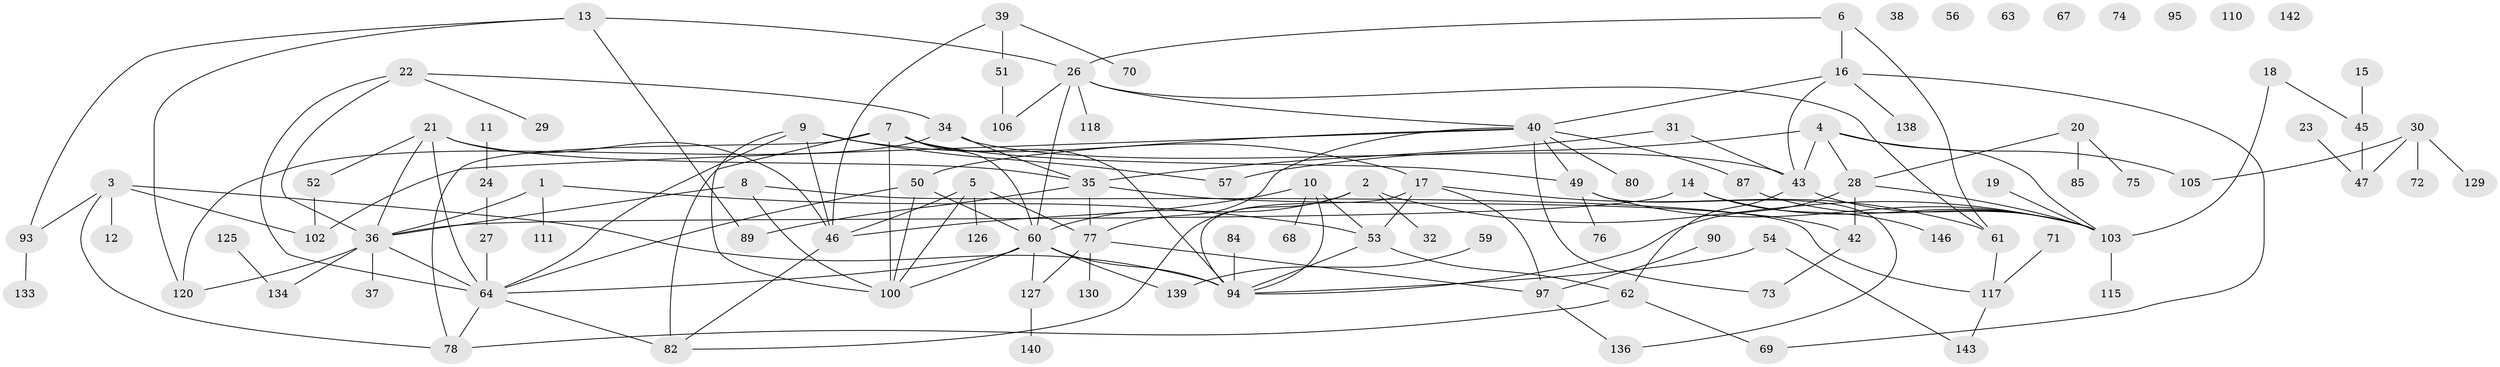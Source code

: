 // original degree distribution, {3: 0.19863013698630136, 1: 0.2602739726027397, 6: 0.04794520547945205, 2: 0.1780821917808219, 4: 0.1643835616438356, 5: 0.06164383561643835, 7: 0.0273972602739726, 0: 0.0547945205479452, 8: 0.00684931506849315}
// Generated by graph-tools (version 1.1) at 2025/41/03/06/25 10:41:24]
// undirected, 105 vertices, 152 edges
graph export_dot {
graph [start="1"]
  node [color=gray90,style=filled];
  1;
  2 [super="+121"];
  3 [super="+58"];
  4 [super="+99"];
  5 [super="+48"];
  6 [super="+113"];
  7 [super="+98"];
  8 [super="+131"];
  9 [super="+119"];
  10 [super="+144"];
  11;
  12 [super="+25"];
  13 [super="+41"];
  14 [super="+66"];
  15;
  16 [super="+91"];
  17 [super="+88"];
  18 [super="+55"];
  19;
  20 [super="+109"];
  21;
  22 [super="+107"];
  23;
  24;
  26 [super="+44"];
  27;
  28 [super="+92"];
  29;
  30 [super="+33"];
  31;
  32;
  34 [super="+135"];
  35 [super="+108"];
  36 [super="+65"];
  37;
  38;
  39 [super="+86"];
  40 [super="+81"];
  42 [super="+101"];
  43;
  45;
  46 [super="+124"];
  47;
  49;
  50 [super="+123"];
  51;
  52;
  53 [super="+104"];
  54;
  56;
  57;
  59;
  60 [super="+96"];
  61;
  62 [super="+114"];
  63;
  64 [super="+122"];
  67;
  68;
  69 [super="+79"];
  70;
  71;
  72;
  73 [super="+83"];
  74;
  75;
  76;
  77 [super="+128"];
  78 [super="+116"];
  80;
  82;
  84;
  85;
  87;
  89;
  90;
  93;
  94 [super="+137"];
  95;
  97;
  100 [super="+145"];
  102;
  103 [super="+141"];
  105;
  106 [super="+112"];
  110;
  111;
  115;
  117 [super="+132"];
  118;
  120;
  125;
  126;
  127;
  129;
  130;
  133;
  134;
  136;
  138;
  139;
  140;
  142;
  143;
  146;
  1 -- 36;
  1 -- 53;
  1 -- 111;
  2 -- 32;
  2 -- 82;
  2 -- 103;
  2 -- 60;
  3 -- 78;
  3 -- 93;
  3 -- 102;
  3 -- 94;
  3 -- 12;
  4 -- 57 [weight=2];
  4 -- 105;
  4 -- 103;
  4 -- 43;
  4 -- 28;
  5 -- 46 [weight=2];
  5 -- 77;
  5 -- 100;
  5 -- 126;
  6 -- 61;
  6 -- 16;
  6 -- 26;
  7 -- 49;
  7 -- 78;
  7 -- 82;
  7 -- 100;
  7 -- 60;
  7 -- 94;
  8 -- 100;
  8 -- 117;
  8 -- 36;
  9 -- 57;
  9 -- 64;
  9 -- 100;
  9 -- 46;
  9 -- 17;
  10 -- 53;
  10 -- 46;
  10 -- 68;
  10 -- 94;
  11 -- 24;
  13 -- 89 [weight=2];
  13 -- 120;
  13 -- 26;
  13 -- 93;
  14 -- 36;
  14 -- 146;
  14 -- 103;
  15 -- 45;
  16 -- 40;
  16 -- 43;
  16 -- 69;
  16 -- 138;
  17 -- 53;
  17 -- 61;
  17 -- 97;
  17 -- 94;
  18 -- 45;
  18 -- 103;
  19 -- 103;
  20 -- 85;
  20 -- 28;
  20 -- 75;
  21 -- 36;
  21 -- 46;
  21 -- 52;
  21 -- 64;
  21 -- 35;
  22 -- 29;
  22 -- 34;
  22 -- 64;
  22 -- 36;
  23 -- 47;
  24 -- 27;
  26 -- 60;
  26 -- 118;
  26 -- 61;
  26 -- 106;
  26 -- 40;
  27 -- 64;
  28 -- 42 [weight=2];
  28 -- 94;
  28 -- 103 [weight=2];
  30 -- 129;
  30 -- 72;
  30 -- 105;
  30 -- 47;
  31 -- 35;
  31 -- 43;
  34 -- 120;
  34 -- 43;
  34 -- 35;
  35 -- 89;
  35 -- 42;
  35 -- 77;
  36 -- 37;
  36 -- 120;
  36 -- 134;
  36 -- 64;
  39 -- 51;
  39 -- 70;
  39 -- 46;
  40 -- 73;
  40 -- 80;
  40 -- 87;
  40 -- 102;
  40 -- 49;
  40 -- 50;
  40 -- 77;
  42 -- 73;
  43 -- 62;
  43 -- 103;
  45 -- 47;
  46 -- 82;
  49 -- 76;
  49 -- 136;
  49 -- 103;
  50 -- 60;
  50 -- 100;
  50 -- 64;
  51 -- 106;
  52 -- 102;
  53 -- 62;
  53 -- 94;
  54 -- 94;
  54 -- 143;
  59 -- 139;
  60 -- 100;
  60 -- 139;
  60 -- 64;
  60 -- 94;
  60 -- 127;
  61 -- 117;
  62 -- 69;
  62 -- 78;
  64 -- 78;
  64 -- 82;
  71 -- 117;
  77 -- 97;
  77 -- 130;
  77 -- 127;
  84 -- 94;
  87 -- 103;
  90 -- 97;
  93 -- 133;
  97 -- 136;
  103 -- 115;
  117 -- 143;
  125 -- 134;
  127 -- 140;
}
